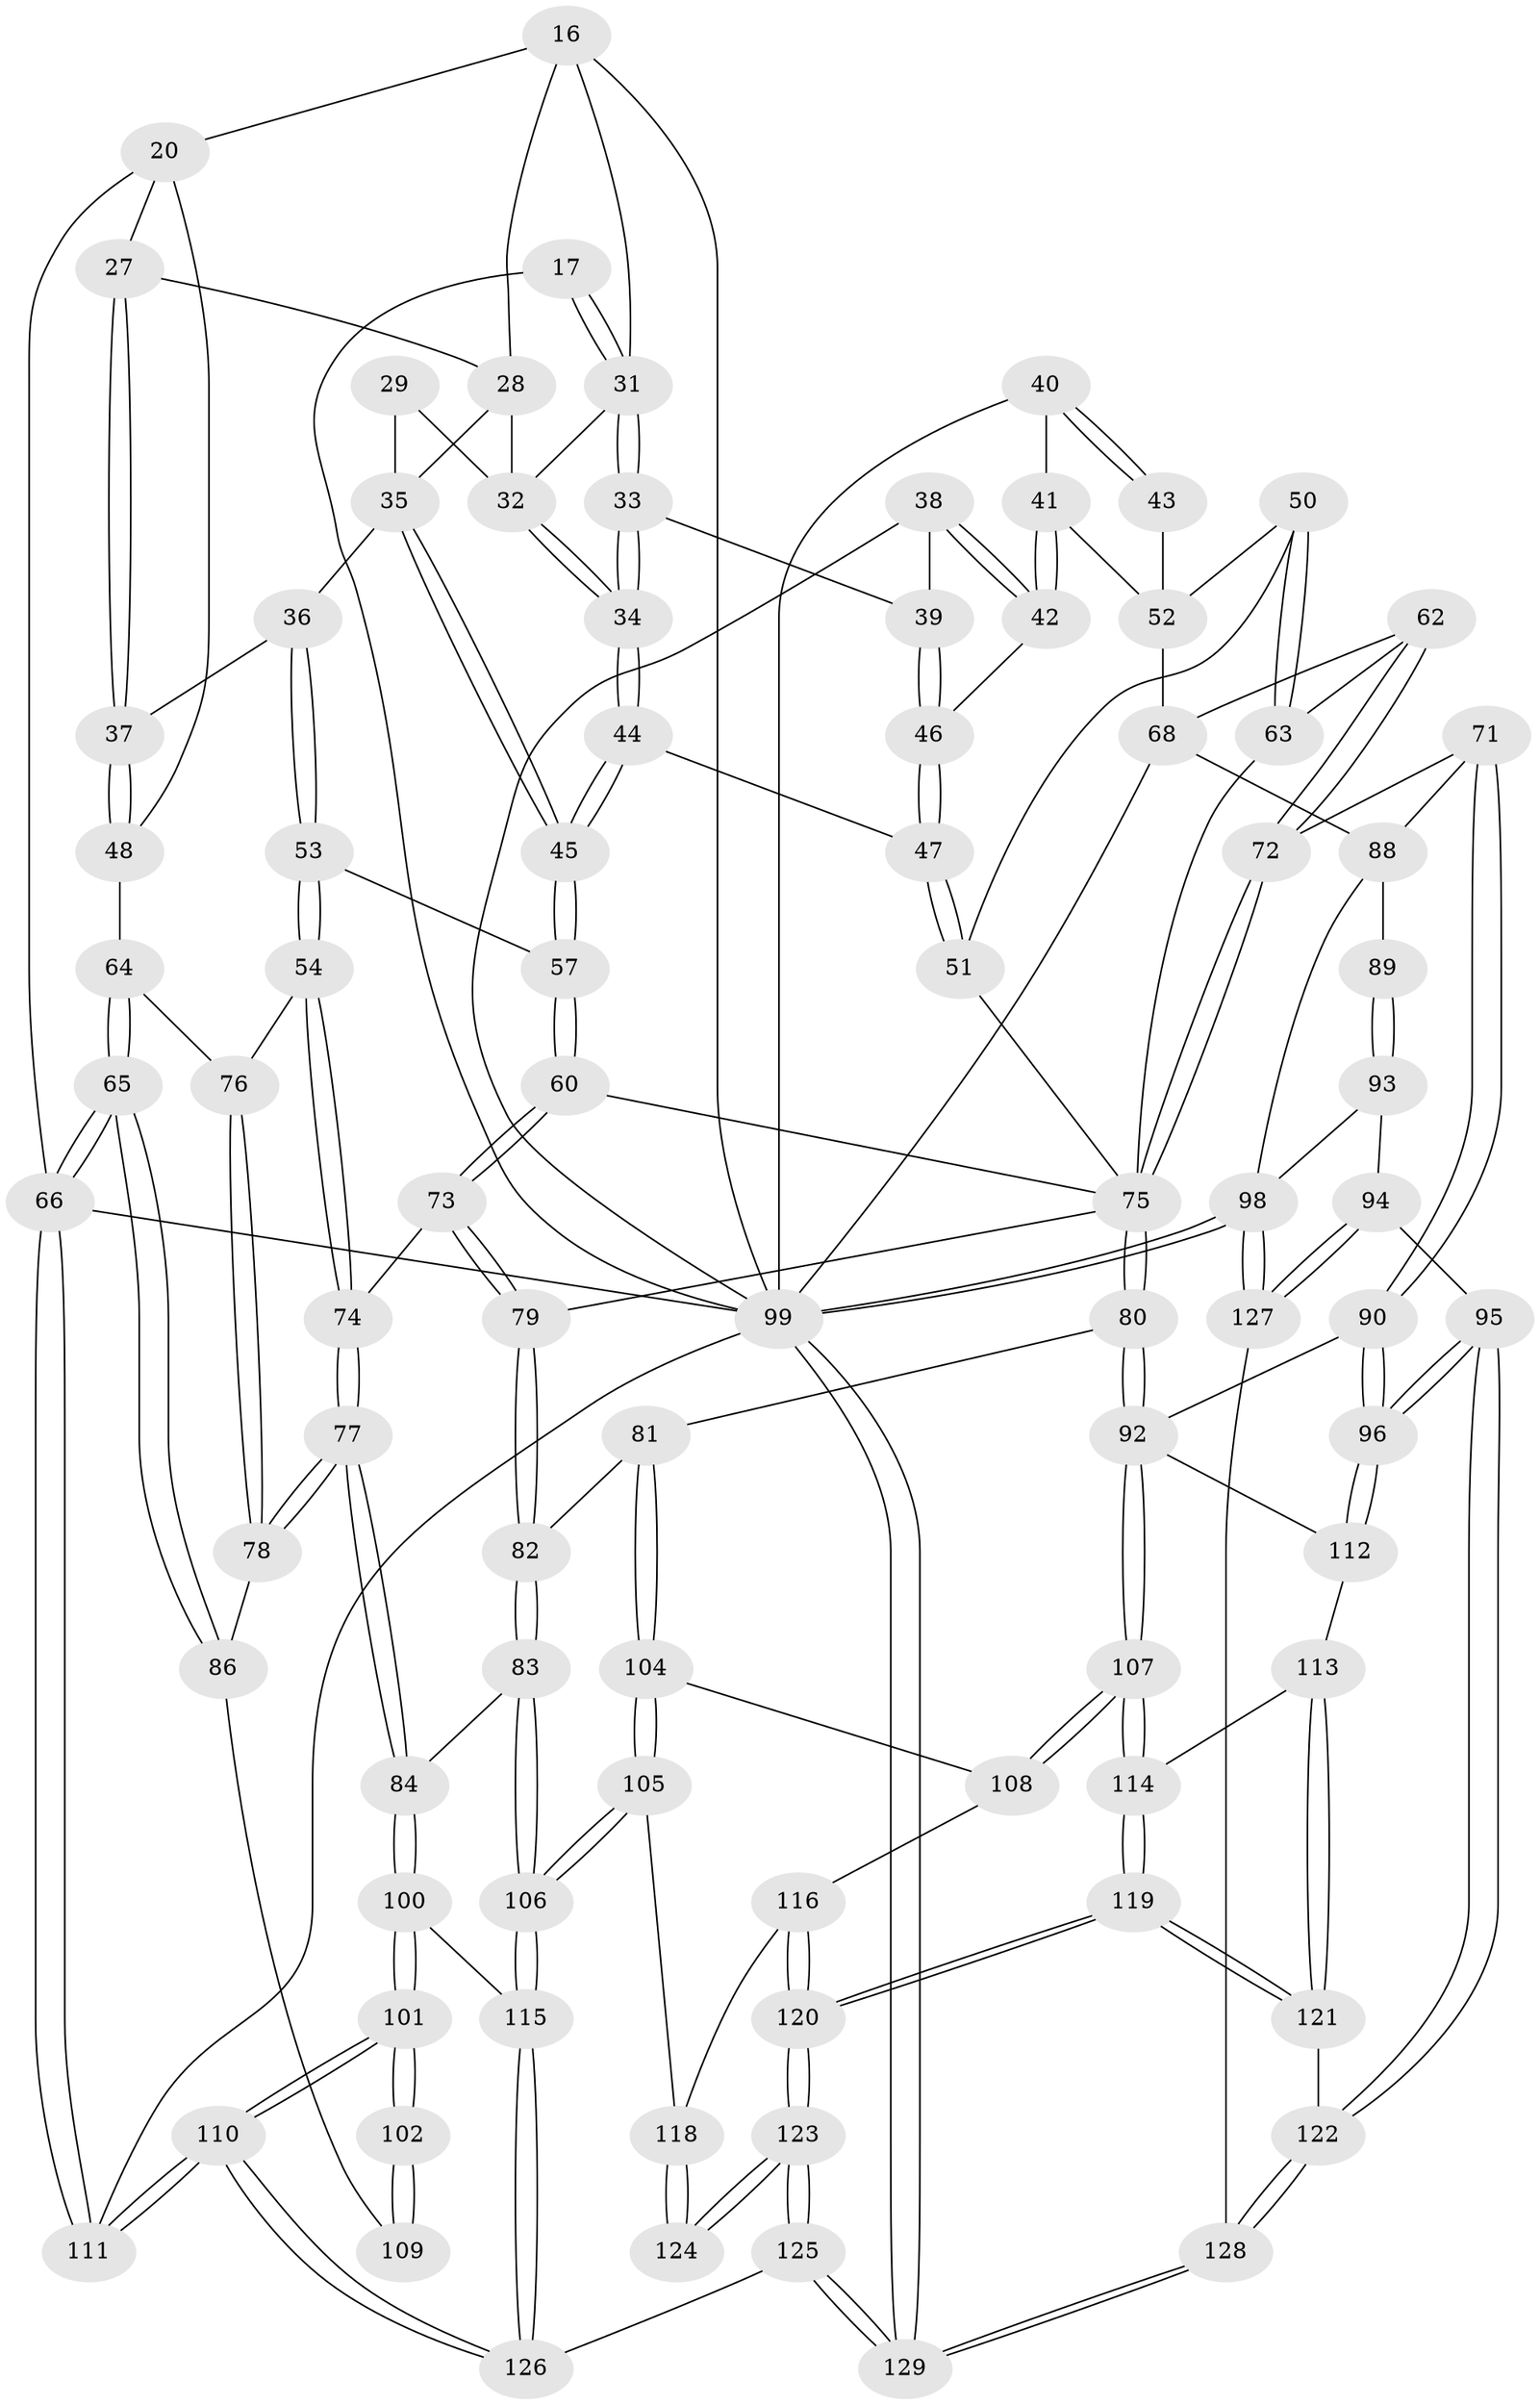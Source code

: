 // original degree distribution, {3: 0.015503875968992248, 6: 0.2248062015503876, 4: 0.24806201550387597, 5: 0.5116279069767442}
// Generated by graph-tools (version 1.1) at 2025/06/03/04/25 22:06:15]
// undirected, 90 vertices, 217 edges
graph export_dot {
graph [start="1"]
  node [color=gray90,style=filled];
  16 [pos="+0.12155432665533403+0",super="+15"];
  17 [pos="+0.6770236227279828+0.15000542681499449"];
  20 [pos="+0+0.27143711177669716",super="+19"];
  27 [pos="+0.18260310010492836+0.19395540072230516"];
  28 [pos="+0.3427627286296059+0.22925692860921465",super="+25+26"];
  29 [pos="+0.4351873728338445+0.24995864336812032"];
  31 [pos="+0.5959395989139595+0.2300290890926113",super="+22+18"];
  32 [pos="+0.49001638752880666+0.25383372908456986",super="+23+24"];
  33 [pos="+0.5861196976927946+0.26173755601682913"];
  34 [pos="+0.5342927434359526+0.3143082396605354"];
  35 [pos="+0.3257499948112876+0.3014272462145118",super="+30"];
  36 [pos="+0.29308365153730664+0.3163312916021163"];
  37 [pos="+0.2518309244902855+0.31100400822644036"];
  38 [pos="+0.7013233091045495+0.25341459991516974"];
  39 [pos="+0.6594402015939862+0.28730829457902657"];
  40 [pos="+0.861538708173563+0.19916345155326753",super="+12"];
  41 [pos="+0.7507851500933034+0.34335948899431523"];
  42 [pos="+0.7402520955001417+0.3375760078813383"];
  43 [pos="+1+0.27176804537055876"];
  44 [pos="+0.5334912947901674+0.3260142979741151"];
  45 [pos="+0.45958018494626457+0.39393481060602786"];
  46 [pos="+0.6576394167778526+0.3456423424137237"];
  47 [pos="+0.6222969570423119+0.38004004204947045"];
  48 [pos="+0.1367143671073032+0.37466525654645555"];
  50 [pos="+0.7210179260498654+0.44000628076066817"];
  51 [pos="+0.6327422413363735+0.4141393982864448"];
  52 [pos="+0.8414349765979048+0.4058421407716408",super="+49"];
  53 [pos="+0.29975286323430267+0.4864091896237742"];
  54 [pos="+0.2910448596422273+0.49926860287017116"];
  57 [pos="+0.4582848349653551+0.44634066374616216"];
  60 [pos="+0.479062662546758+0.4811473954222914"];
  62 [pos="+0.8119962721701262+0.5208315129873446"];
  63 [pos="+0.7300268418665359+0.5134997496804358"];
  64 [pos="+0.10414081284361894+0.5276320266863564",super="+56"];
  65 [pos="+0+0.6370748779791874"];
  66 [pos="+0+0.6461416282381484",super="+21"];
  68 [pos="+0.9252700500542707+0.5190032813742907",super="+61"];
  71 [pos="+0.8704320447496463+0.6517819175554318"];
  72 [pos="+0.84650053269103+0.6394142914251074"];
  73 [pos="+0.4249919735033528+0.5766494446291184"];
  74 [pos="+0.38616188204461166+0.5830172312659371"];
  75 [pos="+0.6703826897065803+0.6471295599900373",super="+67"];
  76 [pos="+0.24767716620647653+0.5645888688690363",super="+55"];
  77 [pos="+0.30119597290255834+0.7206313572580645"];
  78 [pos="+0.2457165337552227+0.683516226035116"];
  79 [pos="+0.4925940054099834+0.6739796035621008"];
  80 [pos="+0.6620483122577058+0.6640270042135781"];
  81 [pos="+0.5043660929547226+0.6996254041637933"];
  82 [pos="+0.4993273701409168+0.6980538949145713"];
  83 [pos="+0.41242450255548546+0.7396180963033981"];
  84 [pos="+0.313709653032067+0.7384119625491927"];
  86 [pos="+0.012469571029255146+0.6549797357611231",super="+85"];
  88 [pos="+1+0.5741752848860082",super="+69+70"];
  89 [pos="+0.903994489535647+0.6705118469296111"];
  90 [pos="+0.8271203354312072+0.7391529642121206"];
  92 [pos="+0.6928225608227297+0.773117015157978",super="+91"];
  93 [pos="+0.9848957183587802+0.7513009825083922"];
  94 [pos="+0.9080782087399604+0.8451897833237048"];
  95 [pos="+0.9080331885370387+0.8452008217849275"];
  96 [pos="+0.9075539879560108+0.8448843453588475"];
  98 [pos="+1+1",super="+97"];
  99 [pos="+1+1",super="+3+1+4+5+9+11"];
  100 [pos="+0.2887651984401632+0.8547565882205963"];
  101 [pos="+0.16174988868894952+0.9544135255301366"];
  102 [pos="+0.15309246726920883+0.8972377079125079"];
  104 [pos="+0.5422539427687156+0.8042207858463356"];
  105 [pos="+0.4964438373446909+0.8632815161817755"];
  106 [pos="+0.46140732344343466+0.8659915447275582"];
  107 [pos="+0.6768991791760515+0.8055521405419017"];
  108 [pos="+0.5971248700673107+0.8243744378630441"];
  109 [pos="+0.08574717332830112+0.7645388396004327",super="+103"];
  110 [pos="+0+1"];
  111 [pos="+0+1"];
  112 [pos="+0.7834090847249428+0.8050180485995309"];
  113 [pos="+0.7902297521181564+0.8611026071440392"];
  114 [pos="+0.686444636553632+0.8651353563163844"];
  115 [pos="+0.4058025302621582+0.9265928348821266"];
  116 [pos="+0.5926570440399634+0.839114418026968"];
  118 [pos="+0.5027810614055381+0.8695107244663792",super="+117"];
  119 [pos="+0.6904151371707741+0.9431315941353894"];
  120 [pos="+0.6511433188141976+0.9966502698033185"];
  121 [pos="+0.8172640232934201+0.9279712948617629"];
  122 [pos="+0.831340503524817+0.9318952101645859"];
  123 [pos="+0.6070046095487849+1"];
  124 [pos="+0.5998727141434355+1"];
  125 [pos="+0.5658333806216864+1"];
  126 [pos="+0.4830639865359737+1"];
  127 [pos="+0.9855281022047419+0.9293378853106392"];
  128 [pos="+0.8732472162060996+1"];
  129 [pos="+0.8748787609428453+1"];
  16 -- 99 [weight=2];
  16 -- 31;
  16 -- 20;
  16 -- 28 [weight=2];
  17 -- 31 [weight=2];
  17 -- 31;
  17 -- 99;
  20 -- 48;
  20 -- 66;
  20 -- 27;
  27 -- 37;
  27 -- 37;
  27 -- 28;
  28 -- 32;
  28 -- 35;
  29 -- 32 [weight=2];
  29 -- 35;
  31 -- 33;
  31 -- 33;
  31 -- 32;
  32 -- 34;
  32 -- 34;
  33 -- 34;
  33 -- 34;
  33 -- 39;
  34 -- 44;
  34 -- 44;
  35 -- 36;
  35 -- 45;
  35 -- 45;
  36 -- 37;
  36 -- 53;
  36 -- 53;
  37 -- 48;
  37 -- 48;
  38 -- 39;
  38 -- 42;
  38 -- 42;
  38 -- 99;
  39 -- 46;
  39 -- 46;
  40 -- 41;
  40 -- 43 [weight=2];
  40 -- 43;
  40 -- 99 [weight=3];
  41 -- 42;
  41 -- 42;
  41 -- 52;
  42 -- 46;
  43 -- 52;
  44 -- 45;
  44 -- 45;
  44 -- 47;
  45 -- 57;
  45 -- 57;
  46 -- 47;
  46 -- 47;
  47 -- 51;
  47 -- 51;
  48 -- 64;
  50 -- 51;
  50 -- 63;
  50 -- 63;
  50 -- 52;
  51 -- 75;
  52 -- 68;
  53 -- 54;
  53 -- 54;
  53 -- 57;
  54 -- 74;
  54 -- 74;
  54 -- 76;
  57 -- 60;
  57 -- 60;
  60 -- 73;
  60 -- 73;
  60 -- 75;
  62 -- 63;
  62 -- 72;
  62 -- 72;
  62 -- 68;
  63 -- 75;
  64 -- 65;
  64 -- 65;
  64 -- 76 [weight=2];
  65 -- 66;
  65 -- 66;
  65 -- 86;
  65 -- 86;
  66 -- 111 [weight=2];
  66 -- 111;
  66 -- 99;
  68 -- 99;
  68 -- 88;
  71 -- 72;
  71 -- 90;
  71 -- 90;
  71 -- 88;
  72 -- 75;
  72 -- 75;
  73 -- 74;
  73 -- 79;
  73 -- 79;
  74 -- 77;
  74 -- 77;
  75 -- 80;
  75 -- 80;
  75 -- 79;
  76 -- 78;
  76 -- 78;
  77 -- 78;
  77 -- 78;
  77 -- 84;
  77 -- 84;
  78 -- 86;
  79 -- 82;
  79 -- 82;
  80 -- 81;
  80 -- 92;
  80 -- 92;
  81 -- 82;
  81 -- 104;
  81 -- 104;
  82 -- 83;
  82 -- 83;
  83 -- 84;
  83 -- 106;
  83 -- 106;
  84 -- 100;
  84 -- 100;
  86 -- 109 [weight=2];
  88 -- 89 [weight=2];
  88 -- 98;
  89 -- 93;
  89 -- 93;
  90 -- 96;
  90 -- 96;
  90 -- 92;
  92 -- 107;
  92 -- 107;
  92 -- 112;
  93 -- 94;
  93 -- 98;
  94 -- 95;
  94 -- 127;
  94 -- 127;
  95 -- 96;
  95 -- 96;
  95 -- 122;
  95 -- 122;
  96 -- 112;
  96 -- 112;
  98 -- 99 [weight=2];
  98 -- 99;
  98 -- 127;
  98 -- 127;
  99 -- 129;
  99 -- 129;
  99 -- 111;
  100 -- 101;
  100 -- 101;
  100 -- 115;
  101 -- 102;
  101 -- 102;
  101 -- 110;
  101 -- 110;
  102 -- 109 [weight=2];
  102 -- 109;
  104 -- 105;
  104 -- 105;
  104 -- 108;
  105 -- 106;
  105 -- 106;
  105 -- 118;
  106 -- 115;
  106 -- 115;
  107 -- 108;
  107 -- 108;
  107 -- 114;
  107 -- 114;
  108 -- 116;
  110 -- 111;
  110 -- 111;
  110 -- 126;
  110 -- 126;
  112 -- 113;
  113 -- 114;
  113 -- 121;
  113 -- 121;
  114 -- 119;
  114 -- 119;
  115 -- 126;
  115 -- 126;
  116 -- 120;
  116 -- 120;
  116 -- 118;
  118 -- 124 [weight=2];
  118 -- 124;
  119 -- 120;
  119 -- 120;
  119 -- 121;
  119 -- 121;
  120 -- 123;
  120 -- 123;
  121 -- 122;
  122 -- 128;
  122 -- 128;
  123 -- 124;
  123 -- 124;
  123 -- 125;
  123 -- 125;
  125 -- 126;
  125 -- 129;
  125 -- 129;
  127 -- 128;
  128 -- 129;
  128 -- 129;
}
